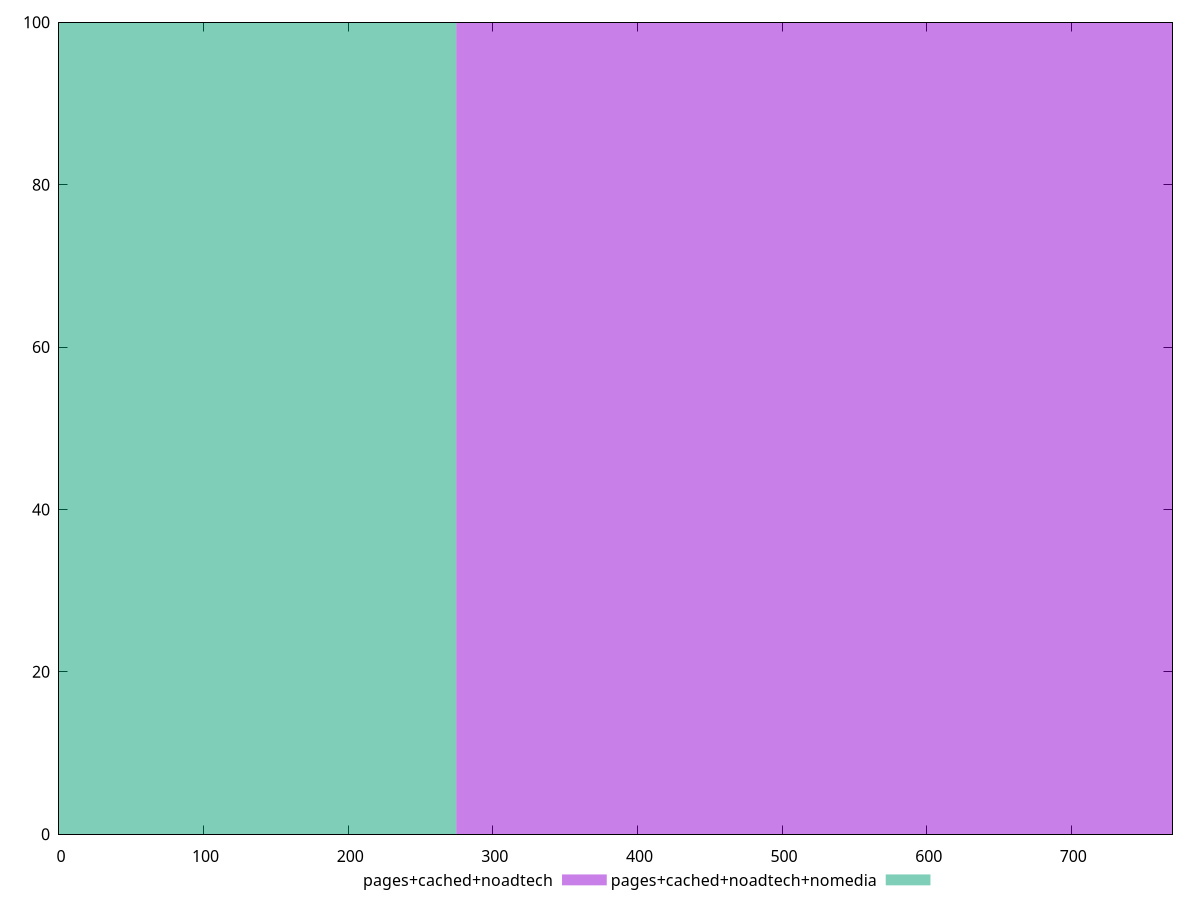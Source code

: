 reset

$pagesCachedNoadtech <<EOF
549.3779939318224 100
EOF

$pagesCachedNoadtechNomedia <<EOF
0 100
EOF

set key outside below
set boxwidth 549.3779939318224
set xrange [0:770]
set yrange [0:100]
set trange [0:100]
set style fill transparent solid 0.5 noborder
set terminal svg size 640, 500 enhanced background rgb 'white'
set output "report_00017_2021-02-10T15-08-03.406Z/uses-webp-images/comparison/histogram/2_vs_3.svg"

plot $pagesCachedNoadtech title "pages+cached+noadtech" with boxes, \
     $pagesCachedNoadtechNomedia title "pages+cached+noadtech+nomedia" with boxes

reset
